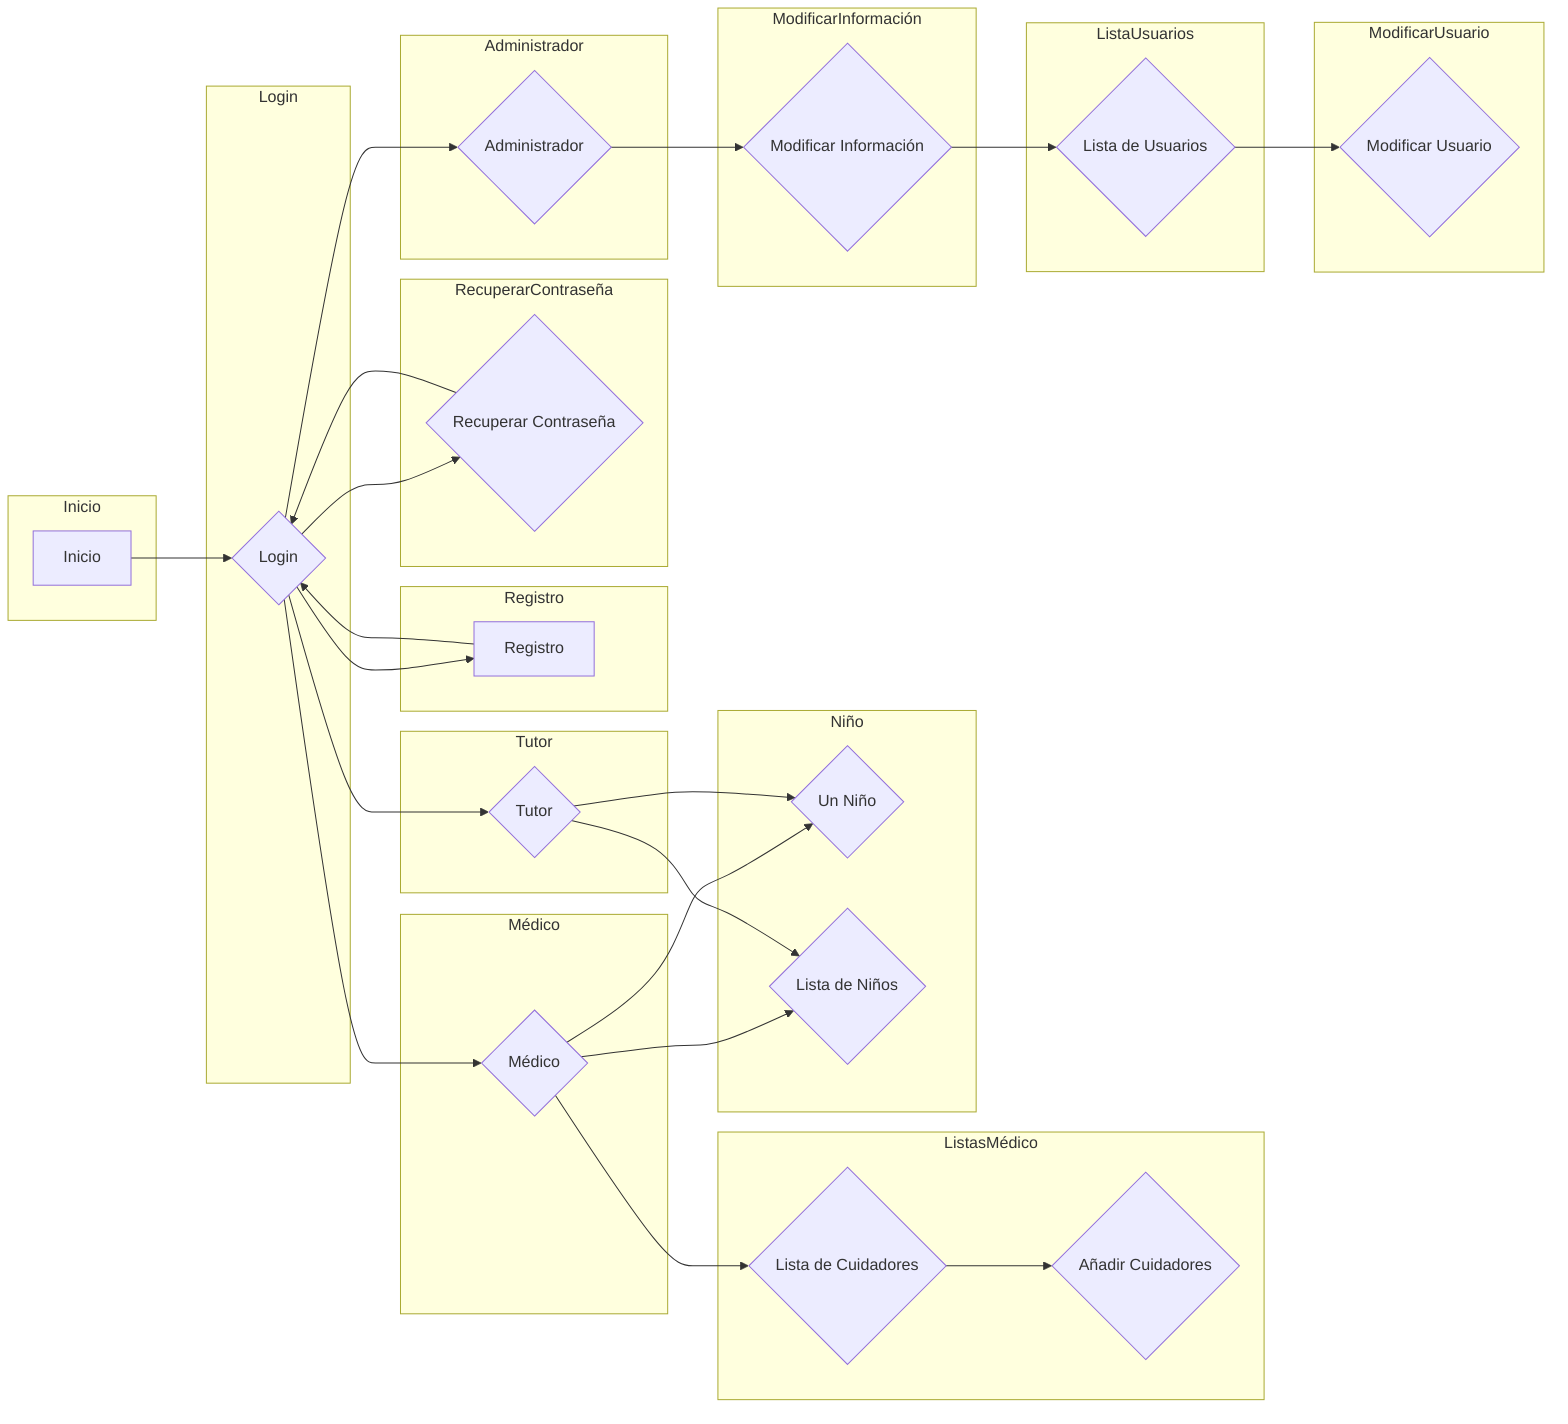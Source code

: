 graph LR
    subgraph Inicio
        A[Inicio]
    end
    subgraph Login
        B{Login}
    end
    subgraph Registro
        C[Registro]
    end
    subgraph RecuperarContraseña
        D{Recuperar Contraseña}
    end
    subgraph Administrador
        E{Administrador}
    end
    subgraph Médico
        F{Médico}
    end
    subgraph Tutor
        G{Tutor}
    end
    subgraph Niño
        H{Un Niño}
        I{Lista de Niños}
    end
    subgraph ListasMédico
        J{Lista de Cuidadores}
        K{Añadir Cuidadores}
    end
    subgraph ModificarInformación
        L{Modificar Información}
    end
    subgraph ListaUsuarios
        M{Lista de Usuarios}
    end
    subgraph ModificarUsuario
        N{Modificar Usuario}
    end

    A --> B
    B --> C
    B --> D
    C --> B
    D --> B
    B --> E
    B --> F
    B --> G
    F --> H
    G --> H
    F --> I
    G --> I
    F --> J
    J --> K
    E --> L
    L --> M
    M --> N